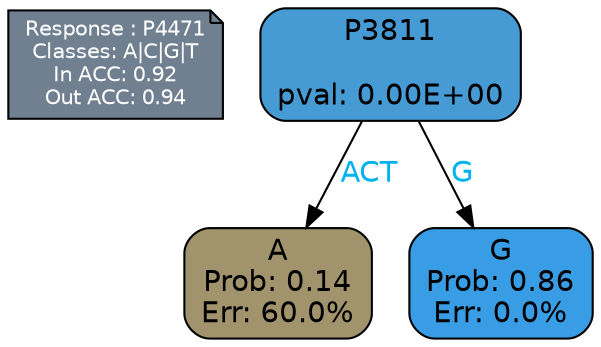 digraph Tree {
node [shape=box, style="filled, rounded", color="black", fontname=helvetica] ;
graph [ranksep=equally, splines=polylines, bgcolor=transparent, dpi=600] ;
edge [fontname=helvetica] ;
LEGEND [label="Response : P4471
Classes: A|C|G|T
In ACC: 0.92
Out ACC: 0.94
",shape=note,align=left,style=filled,fillcolor="slategray",fontcolor="white",fontsize=10];1 [label="P3811

pval: 0.00E+00", fillcolor="#479bd4"] ;
2 [label="A
Prob: 0.14
Err: 60.0%", fillcolor="#a1936c"] ;
3 [label="G
Prob: 0.86
Err: 0.0%", fillcolor="#399de5"] ;
1 -> 2 [label="ACT",fontcolor=deepskyblue2] ;
1 -> 3 [label="G",fontcolor=deepskyblue2] ;
{rank = same; 2;3;}{rank = same; LEGEND;1;}}